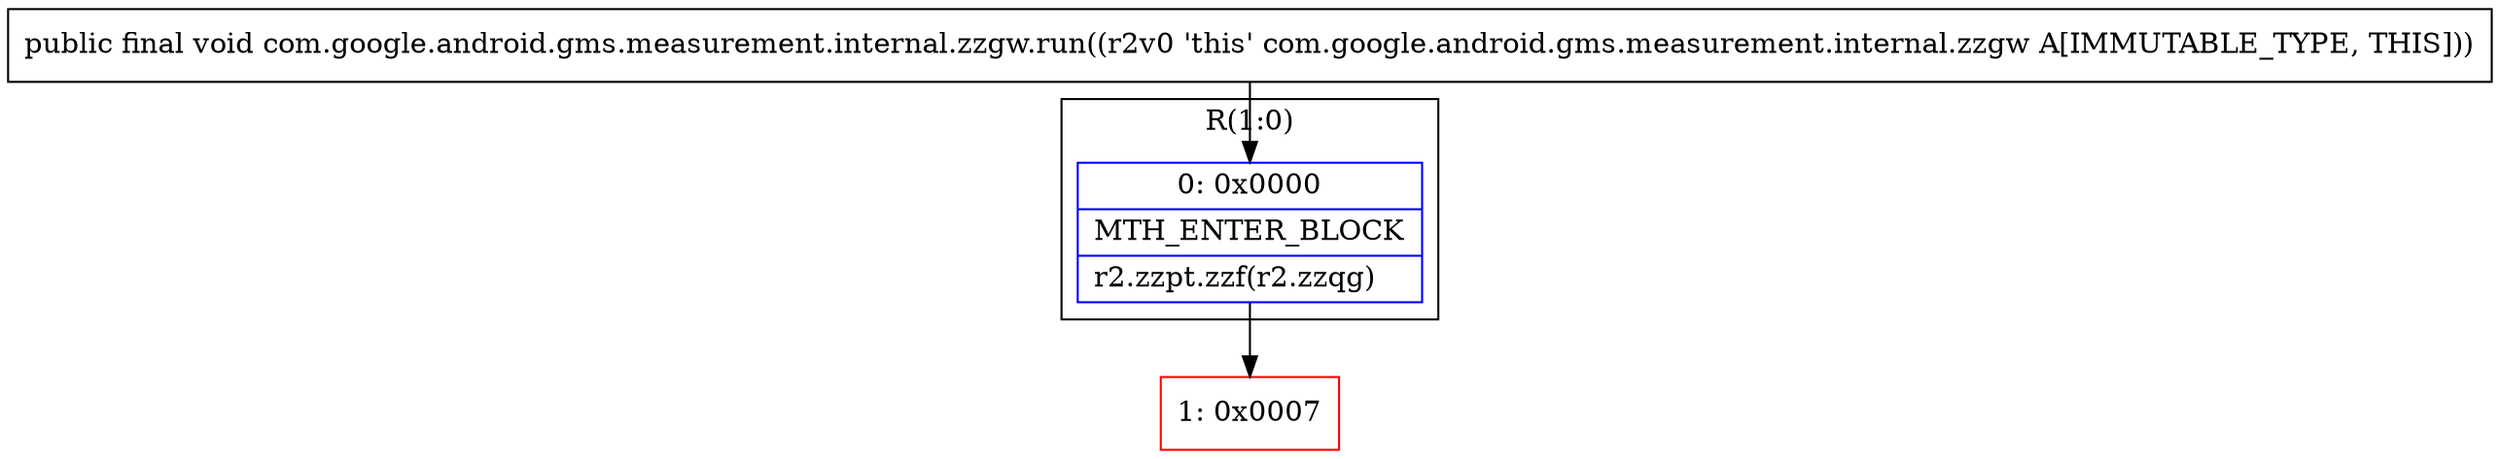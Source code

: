 digraph "CFG forcom.google.android.gms.measurement.internal.zzgw.run()V" {
subgraph cluster_Region_1049053466 {
label = "R(1:0)";
node [shape=record,color=blue];
Node_0 [shape=record,label="{0\:\ 0x0000|MTH_ENTER_BLOCK\l|r2.zzpt.zzf(r2.zzqg)\l}"];
}
Node_1 [shape=record,color=red,label="{1\:\ 0x0007}"];
MethodNode[shape=record,label="{public final void com.google.android.gms.measurement.internal.zzgw.run((r2v0 'this' com.google.android.gms.measurement.internal.zzgw A[IMMUTABLE_TYPE, THIS])) }"];
MethodNode -> Node_0;
Node_0 -> Node_1;
}

